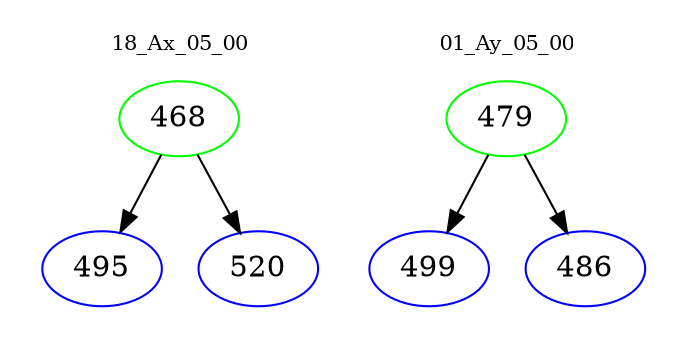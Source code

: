 digraph{
subgraph cluster_0 {
color = white
label = "18_Ax_05_00";
fontsize=10;
T0_468 [label="468", color="green"]
T0_468 -> T0_495 [color="black"]
T0_495 [label="495", color="blue"]
T0_468 -> T0_520 [color="black"]
T0_520 [label="520", color="blue"]
}
subgraph cluster_1 {
color = white
label = "01_Ay_05_00";
fontsize=10;
T1_479 [label="479", color="green"]
T1_479 -> T1_499 [color="black"]
T1_499 [label="499", color="blue"]
T1_479 -> T1_486 [color="black"]
T1_486 [label="486", color="blue"]
}
}
